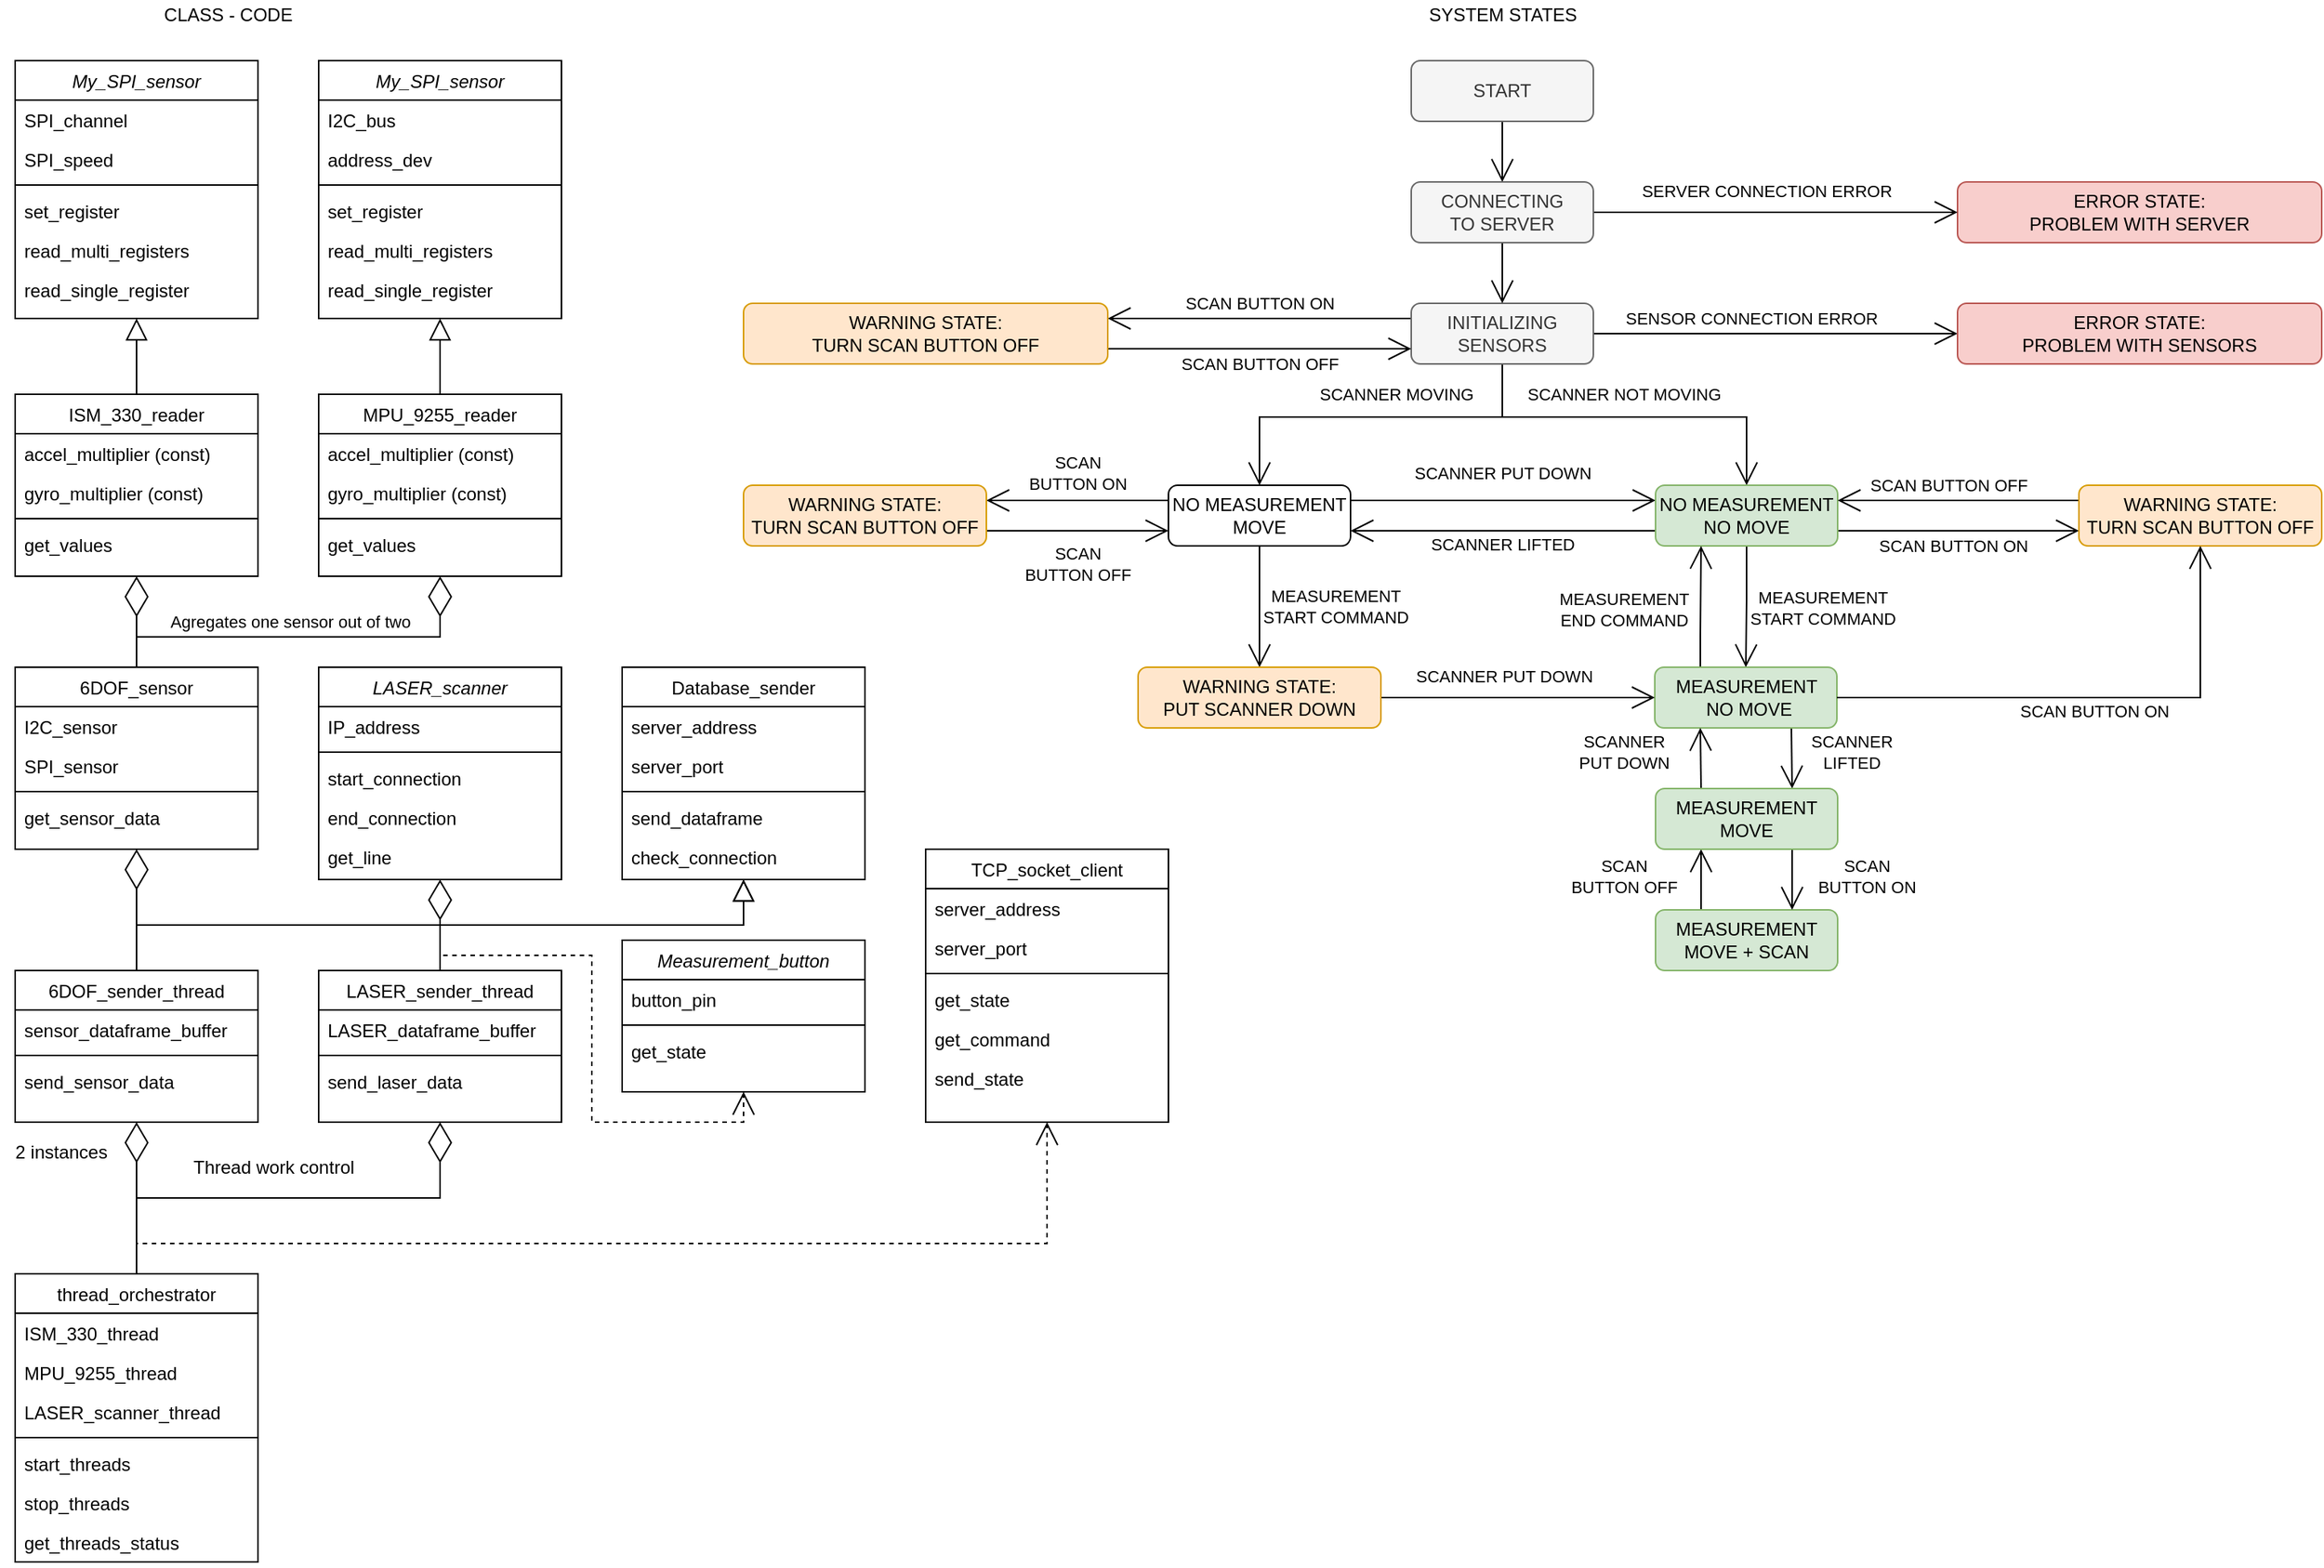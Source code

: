 <mxfile version="15.4.0" type="device"><diagram id="C5RBs43oDa-KdzZeNtuy" name="Page-1"><mxGraphModel dx="1038" dy="607" grid="1" gridSize="10" guides="1" tooltips="1" connect="1" arrows="1" fold="1" page="1" pageScale="1" pageWidth="827" pageHeight="1169" math="0" shadow="0"><root><mxCell id="WIyWlLk6GJQsqaUBKTNV-0"/><mxCell id="WIyWlLk6GJQsqaUBKTNV-1" parent="WIyWlLk6GJQsqaUBKTNV-0"/><mxCell id="zkfFHV4jXpPFQw0GAbJ--0" value="My_SPI_sensor" style="swimlane;fontStyle=2;align=center;verticalAlign=top;childLayout=stackLayout;horizontal=1;startSize=26;horizontalStack=0;resizeParent=1;resizeLast=0;collapsible=1;marginBottom=0;rounded=0;shadow=0;strokeWidth=1;" parent="WIyWlLk6GJQsqaUBKTNV-1" vertex="1"><mxGeometry x="40" y="40" width="160" height="170" as="geometry"><mxRectangle x="230" y="140" width="160" height="26" as="alternateBounds"/></mxGeometry></mxCell><mxCell id="zkfFHV4jXpPFQw0GAbJ--1" value="SPI_channel" style="text;align=left;verticalAlign=top;spacingLeft=4;spacingRight=4;overflow=hidden;rotatable=0;points=[[0,0.5],[1,0.5]];portConstraint=eastwest;" parent="zkfFHV4jXpPFQw0GAbJ--0" vertex="1"><mxGeometry y="26" width="160" height="26" as="geometry"/></mxCell><mxCell id="zkfFHV4jXpPFQw0GAbJ--2" value="SPI_speed" style="text;align=left;verticalAlign=top;spacingLeft=4;spacingRight=4;overflow=hidden;rotatable=0;points=[[0,0.5],[1,0.5]];portConstraint=eastwest;rounded=0;shadow=0;html=0;" parent="zkfFHV4jXpPFQw0GAbJ--0" vertex="1"><mxGeometry y="52" width="160" height="26" as="geometry"/></mxCell><mxCell id="zkfFHV4jXpPFQw0GAbJ--4" value="" style="line;html=1;strokeWidth=1;align=left;verticalAlign=middle;spacingTop=-1;spacingLeft=3;spacingRight=3;rotatable=0;labelPosition=right;points=[];portConstraint=eastwest;" parent="zkfFHV4jXpPFQw0GAbJ--0" vertex="1"><mxGeometry y="78" width="160" height="8" as="geometry"/></mxCell><mxCell id="zkfFHV4jXpPFQw0GAbJ--5" value="set_register" style="text;align=left;verticalAlign=top;spacingLeft=4;spacingRight=4;overflow=hidden;rotatable=0;points=[[0,0.5],[1,0.5]];portConstraint=eastwest;" parent="zkfFHV4jXpPFQw0GAbJ--0" vertex="1"><mxGeometry y="86" width="160" height="26" as="geometry"/></mxCell><mxCell id="yjawGNa_TOQ5xRdBUnlI-2" value="read_multi_registers" style="text;align=left;verticalAlign=top;spacingLeft=4;spacingRight=4;overflow=hidden;rotatable=0;points=[[0,0.5],[1,0.5]];portConstraint=eastwest;" parent="zkfFHV4jXpPFQw0GAbJ--0" vertex="1"><mxGeometry y="112" width="160" height="26" as="geometry"/></mxCell><mxCell id="yjawGNa_TOQ5xRdBUnlI-3" value="read_single_register" style="text;align=left;verticalAlign=top;spacingLeft=4;spacingRight=4;overflow=hidden;rotatable=0;points=[[0,0.5],[1,0.5]];portConstraint=eastwest;" parent="zkfFHV4jXpPFQw0GAbJ--0" vertex="1"><mxGeometry y="138" width="160" height="26" as="geometry"/></mxCell><mxCell id="zkfFHV4jXpPFQw0GAbJ--6" value="ISM_330_reader" style="swimlane;fontStyle=0;align=center;verticalAlign=top;childLayout=stackLayout;horizontal=1;startSize=26;horizontalStack=0;resizeParent=1;resizeLast=0;collapsible=1;marginBottom=0;rounded=0;shadow=0;strokeWidth=1;" parent="WIyWlLk6GJQsqaUBKTNV-1" vertex="1"><mxGeometry x="40" y="260" width="160" height="120" as="geometry"><mxRectangle x="130" y="380" width="160" height="26" as="alternateBounds"/></mxGeometry></mxCell><mxCell id="zkfFHV4jXpPFQw0GAbJ--7" value="accel_multiplier (const)" style="text;align=left;verticalAlign=top;spacingLeft=4;spacingRight=4;overflow=hidden;rotatable=0;points=[[0,0.5],[1,0.5]];portConstraint=eastwest;" parent="zkfFHV4jXpPFQw0GAbJ--6" vertex="1"><mxGeometry y="26" width="160" height="26" as="geometry"/></mxCell><mxCell id="yjawGNa_TOQ5xRdBUnlI-6" value="gyro_multiplier (const)" style="text;align=left;verticalAlign=top;spacingLeft=4;spacingRight=4;overflow=hidden;rotatable=0;points=[[0,0.5],[1,0.5]];portConstraint=eastwest;rounded=0;shadow=0;html=0;" parent="zkfFHV4jXpPFQw0GAbJ--6" vertex="1"><mxGeometry y="52" width="160" height="26" as="geometry"/></mxCell><mxCell id="zkfFHV4jXpPFQw0GAbJ--9" value="" style="line;html=1;strokeWidth=1;align=left;verticalAlign=middle;spacingTop=-1;spacingLeft=3;spacingRight=3;rotatable=0;labelPosition=right;points=[];portConstraint=eastwest;" parent="zkfFHV4jXpPFQw0GAbJ--6" vertex="1"><mxGeometry y="78" width="160" height="8" as="geometry"/></mxCell><mxCell id="zkfFHV4jXpPFQw0GAbJ--10" value="get_values" style="text;align=left;verticalAlign=top;spacingLeft=4;spacingRight=4;overflow=hidden;rotatable=0;points=[[0,0.5],[1,0.5]];portConstraint=eastwest;fontStyle=0" parent="zkfFHV4jXpPFQw0GAbJ--6" vertex="1"><mxGeometry y="86" width="160" height="26" as="geometry"/></mxCell><mxCell id="yjawGNa_TOQ5xRdBUnlI-8" value="" style="endArrow=block;endFill=0;endSize=12;html=1;rounded=0;edgeStyle=orthogonalEdgeStyle;exitX=0.5;exitY=0;exitDx=0;exitDy=0;entryX=0.5;entryY=1;entryDx=0;entryDy=0;" parent="WIyWlLk6GJQsqaUBKTNV-1" source="zkfFHV4jXpPFQw0GAbJ--6" target="zkfFHV4jXpPFQw0GAbJ--0" edge="1"><mxGeometry width="160" relative="1" as="geometry"><mxPoint x="240" y="270" as="sourcePoint"/><mxPoint x="400" y="270" as="targetPoint"/></mxGeometry></mxCell><mxCell id="yjawGNa_TOQ5xRdBUnlI-9" value="My_SPI_sensor" style="swimlane;fontStyle=2;align=center;verticalAlign=top;childLayout=stackLayout;horizontal=1;startSize=26;horizontalStack=0;resizeParent=1;resizeLast=0;collapsible=1;marginBottom=0;rounded=0;shadow=0;strokeWidth=1;" parent="WIyWlLk6GJQsqaUBKTNV-1" vertex="1"><mxGeometry x="240" y="40" width="160" height="170" as="geometry"><mxRectangle x="230" y="140" width="160" height="26" as="alternateBounds"/></mxGeometry></mxCell><mxCell id="yjawGNa_TOQ5xRdBUnlI-10" value="I2C_bus" style="text;align=left;verticalAlign=top;spacingLeft=4;spacingRight=4;overflow=hidden;rotatable=0;points=[[0,0.5],[1,0.5]];portConstraint=eastwest;" parent="yjawGNa_TOQ5xRdBUnlI-9" vertex="1"><mxGeometry y="26" width="160" height="26" as="geometry"/></mxCell><mxCell id="yjawGNa_TOQ5xRdBUnlI-11" value="address_dev" style="text;align=left;verticalAlign=top;spacingLeft=4;spacingRight=4;overflow=hidden;rotatable=0;points=[[0,0.5],[1,0.5]];portConstraint=eastwest;rounded=0;shadow=0;html=0;" parent="yjawGNa_TOQ5xRdBUnlI-9" vertex="1"><mxGeometry y="52" width="160" height="26" as="geometry"/></mxCell><mxCell id="yjawGNa_TOQ5xRdBUnlI-12" value="" style="line;html=1;strokeWidth=1;align=left;verticalAlign=middle;spacingTop=-1;spacingLeft=3;spacingRight=3;rotatable=0;labelPosition=right;points=[];portConstraint=eastwest;" parent="yjawGNa_TOQ5xRdBUnlI-9" vertex="1"><mxGeometry y="78" width="160" height="8" as="geometry"/></mxCell><mxCell id="yjawGNa_TOQ5xRdBUnlI-13" value="set_register" style="text;align=left;verticalAlign=top;spacingLeft=4;spacingRight=4;overflow=hidden;rotatable=0;points=[[0,0.5],[1,0.5]];portConstraint=eastwest;" parent="yjawGNa_TOQ5xRdBUnlI-9" vertex="1"><mxGeometry y="86" width="160" height="26" as="geometry"/></mxCell><mxCell id="yjawGNa_TOQ5xRdBUnlI-14" value="read_multi_registers" style="text;align=left;verticalAlign=top;spacingLeft=4;spacingRight=4;overflow=hidden;rotatable=0;points=[[0,0.5],[1,0.5]];portConstraint=eastwest;" parent="yjawGNa_TOQ5xRdBUnlI-9" vertex="1"><mxGeometry y="112" width="160" height="26" as="geometry"/></mxCell><mxCell id="yjawGNa_TOQ5xRdBUnlI-15" value="read_single_register" style="text;align=left;verticalAlign=top;spacingLeft=4;spacingRight=4;overflow=hidden;rotatable=0;points=[[0,0.5],[1,0.5]];portConstraint=eastwest;" parent="yjawGNa_TOQ5xRdBUnlI-9" vertex="1"><mxGeometry y="138" width="160" height="26" as="geometry"/></mxCell><mxCell id="yjawGNa_TOQ5xRdBUnlI-16" value="MPU_9255_reader" style="swimlane;fontStyle=0;align=center;verticalAlign=top;childLayout=stackLayout;horizontal=1;startSize=26;horizontalStack=0;resizeParent=1;resizeLast=0;collapsible=1;marginBottom=0;rounded=0;shadow=0;strokeWidth=1;" parent="WIyWlLk6GJQsqaUBKTNV-1" vertex="1"><mxGeometry x="240" y="260" width="160" height="120" as="geometry"><mxRectangle x="130" y="380" width="160" height="26" as="alternateBounds"/></mxGeometry></mxCell><mxCell id="yjawGNa_TOQ5xRdBUnlI-17" value="accel_multiplier (const)" style="text;align=left;verticalAlign=top;spacingLeft=4;spacingRight=4;overflow=hidden;rotatable=0;points=[[0,0.5],[1,0.5]];portConstraint=eastwest;" parent="yjawGNa_TOQ5xRdBUnlI-16" vertex="1"><mxGeometry y="26" width="160" height="26" as="geometry"/></mxCell><mxCell id="yjawGNa_TOQ5xRdBUnlI-18" value="gyro_multiplier (const)" style="text;align=left;verticalAlign=top;spacingLeft=4;spacingRight=4;overflow=hidden;rotatable=0;points=[[0,0.5],[1,0.5]];portConstraint=eastwest;rounded=0;shadow=0;html=0;" parent="yjawGNa_TOQ5xRdBUnlI-16" vertex="1"><mxGeometry y="52" width="160" height="26" as="geometry"/></mxCell><mxCell id="yjawGNa_TOQ5xRdBUnlI-19" value="" style="line;html=1;strokeWidth=1;align=left;verticalAlign=middle;spacingTop=-1;spacingLeft=3;spacingRight=3;rotatable=0;labelPosition=right;points=[];portConstraint=eastwest;" parent="yjawGNa_TOQ5xRdBUnlI-16" vertex="1"><mxGeometry y="78" width="160" height="8" as="geometry"/></mxCell><mxCell id="yjawGNa_TOQ5xRdBUnlI-20" value="get_values" style="text;align=left;verticalAlign=top;spacingLeft=4;spacingRight=4;overflow=hidden;rotatable=0;points=[[0,0.5],[1,0.5]];portConstraint=eastwest;fontStyle=0" parent="yjawGNa_TOQ5xRdBUnlI-16" vertex="1"><mxGeometry y="86" width="160" height="26" as="geometry"/></mxCell><mxCell id="yjawGNa_TOQ5xRdBUnlI-21" value="" style="endArrow=block;endFill=0;endSize=12;html=1;rounded=0;edgeStyle=orthogonalEdgeStyle;exitX=0.5;exitY=0;exitDx=0;exitDy=0;entryX=0.5;entryY=1;entryDx=0;entryDy=0;" parent="WIyWlLk6GJQsqaUBKTNV-1" source="yjawGNa_TOQ5xRdBUnlI-16" target="yjawGNa_TOQ5xRdBUnlI-9" edge="1"><mxGeometry width="160" relative="1" as="geometry"><mxPoint x="130" y="330" as="sourcePoint"/><mxPoint x="130" y="238" as="targetPoint"/></mxGeometry></mxCell><mxCell id="yjawGNa_TOQ5xRdBUnlI-22" value="6DOF_sensor" style="swimlane;fontStyle=0;align=center;verticalAlign=top;childLayout=stackLayout;horizontal=1;startSize=26;horizontalStack=0;resizeParent=1;resizeLast=0;collapsible=1;marginBottom=0;rounded=0;shadow=0;strokeWidth=1;" parent="WIyWlLk6GJQsqaUBKTNV-1" vertex="1"><mxGeometry x="40" y="440" width="160" height="120" as="geometry"><mxRectangle x="130" y="380" width="160" height="26" as="alternateBounds"/></mxGeometry></mxCell><mxCell id="yjawGNa_TOQ5xRdBUnlI-23" value="I2C_sensor" style="text;align=left;verticalAlign=top;spacingLeft=4;spacingRight=4;overflow=hidden;rotatable=0;points=[[0,0.5],[1,0.5]];portConstraint=eastwest;" parent="yjawGNa_TOQ5xRdBUnlI-22" vertex="1"><mxGeometry y="26" width="160" height="26" as="geometry"/></mxCell><mxCell id="yjawGNa_TOQ5xRdBUnlI-24" value="SPI_sensor" style="text;align=left;verticalAlign=top;spacingLeft=4;spacingRight=4;overflow=hidden;rotatable=0;points=[[0,0.5],[1,0.5]];portConstraint=eastwest;rounded=0;shadow=0;html=0;" parent="yjawGNa_TOQ5xRdBUnlI-22" vertex="1"><mxGeometry y="52" width="160" height="26" as="geometry"/></mxCell><mxCell id="yjawGNa_TOQ5xRdBUnlI-25" value="" style="line;html=1;strokeWidth=1;align=left;verticalAlign=middle;spacingTop=-1;spacingLeft=3;spacingRight=3;rotatable=0;labelPosition=right;points=[];portConstraint=eastwest;" parent="yjawGNa_TOQ5xRdBUnlI-22" vertex="1"><mxGeometry y="78" width="160" height="8" as="geometry"/></mxCell><mxCell id="yjawGNa_TOQ5xRdBUnlI-26" value="get_sensor_data" style="text;align=left;verticalAlign=top;spacingLeft=4;spacingRight=4;overflow=hidden;rotatable=0;points=[[0,0.5],[1,0.5]];portConstraint=eastwest;fontStyle=0" parent="yjawGNa_TOQ5xRdBUnlI-22" vertex="1"><mxGeometry y="86" width="160" height="26" as="geometry"/></mxCell><mxCell id="yjawGNa_TOQ5xRdBUnlI-32" value="" style="endArrow=diamondThin;endFill=0;endSize=24;html=1;rounded=0;edgeStyle=orthogonalEdgeStyle;exitX=0.5;exitY=0;exitDx=0;exitDy=0;entryX=0.5;entryY=1;entryDx=0;entryDy=0;" parent="WIyWlLk6GJQsqaUBKTNV-1" source="yjawGNa_TOQ5xRdBUnlI-22" target="zkfFHV4jXpPFQw0GAbJ--6" edge="1"><mxGeometry width="160" relative="1" as="geometry"><mxPoint x="350" y="340" as="sourcePoint"/><mxPoint x="160" y="370" as="targetPoint"/><Array as="points"/></mxGeometry></mxCell><mxCell id="yjawGNa_TOQ5xRdBUnlI-33" value="" style="endArrow=diamondThin;endFill=0;endSize=24;html=1;rounded=0;edgeStyle=orthogonalEdgeStyle;exitX=0.5;exitY=0;exitDx=0;exitDy=0;entryX=0.5;entryY=1;entryDx=0;entryDy=0;" parent="WIyWlLk6GJQsqaUBKTNV-1" source="yjawGNa_TOQ5xRdBUnlI-22" target="yjawGNa_TOQ5xRdBUnlI-16" edge="1"><mxGeometry width="160" relative="1" as="geometry"><mxPoint x="250" y="430" as="sourcePoint"/><mxPoint x="250" y="390" as="targetPoint"/><Array as="points"><mxPoint x="120" y="420"/><mxPoint x="320" y="420"/></Array></mxGeometry></mxCell><mxCell id="yjawGNa_TOQ5xRdBUnlI-35" value="Agregates one sensor out of two" style="edgeLabel;html=1;align=center;verticalAlign=middle;resizable=0;points=[];" parent="yjawGNa_TOQ5xRdBUnlI-33" vertex="1" connectable="0"><mxGeometry x="0.079" y="3" relative="1" as="geometry"><mxPoint x="-20" y="-7" as="offset"/></mxGeometry></mxCell><mxCell id="yjawGNa_TOQ5xRdBUnlI-36" value="LASER_scanner" style="swimlane;fontStyle=2;align=center;verticalAlign=top;childLayout=stackLayout;horizontal=1;startSize=26;horizontalStack=0;resizeParent=1;resizeLast=0;collapsible=1;marginBottom=0;rounded=0;shadow=0;strokeWidth=1;" parent="WIyWlLk6GJQsqaUBKTNV-1" vertex="1"><mxGeometry x="240" y="440" width="160" height="140" as="geometry"><mxRectangle x="230" y="140" width="160" height="26" as="alternateBounds"/></mxGeometry></mxCell><mxCell id="yjawGNa_TOQ5xRdBUnlI-37" value="IP_address" style="text;align=left;verticalAlign=top;spacingLeft=4;spacingRight=4;overflow=hidden;rotatable=0;points=[[0,0.5],[1,0.5]];portConstraint=eastwest;" parent="yjawGNa_TOQ5xRdBUnlI-36" vertex="1"><mxGeometry y="26" width="160" height="26" as="geometry"/></mxCell><mxCell id="yjawGNa_TOQ5xRdBUnlI-39" value="" style="line;html=1;strokeWidth=1;align=left;verticalAlign=middle;spacingTop=-1;spacingLeft=3;spacingRight=3;rotatable=0;labelPosition=right;points=[];portConstraint=eastwest;" parent="yjawGNa_TOQ5xRdBUnlI-36" vertex="1"><mxGeometry y="52" width="160" height="8" as="geometry"/></mxCell><mxCell id="yjawGNa_TOQ5xRdBUnlI-40" value="start_connection" style="text;align=left;verticalAlign=top;spacingLeft=4;spacingRight=4;overflow=hidden;rotatable=0;points=[[0,0.5],[1,0.5]];portConstraint=eastwest;" parent="yjawGNa_TOQ5xRdBUnlI-36" vertex="1"><mxGeometry y="60" width="160" height="26" as="geometry"/></mxCell><mxCell id="yjawGNa_TOQ5xRdBUnlI-41" value="end_connection" style="text;align=left;verticalAlign=top;spacingLeft=4;spacingRight=4;overflow=hidden;rotatable=0;points=[[0,0.5],[1,0.5]];portConstraint=eastwest;" parent="yjawGNa_TOQ5xRdBUnlI-36" vertex="1"><mxGeometry y="86" width="160" height="26" as="geometry"/></mxCell><mxCell id="yjawGNa_TOQ5xRdBUnlI-42" value="get_line" style="text;align=left;verticalAlign=top;spacingLeft=4;spacingRight=4;overflow=hidden;rotatable=0;points=[[0,0.5],[1,0.5]];portConstraint=eastwest;" parent="yjawGNa_TOQ5xRdBUnlI-36" vertex="1"><mxGeometry y="112" width="160" height="26" as="geometry"/></mxCell><mxCell id="yjawGNa_TOQ5xRdBUnlI-44" value="6DOF_sender_thread" style="swimlane;fontStyle=0;align=center;verticalAlign=top;childLayout=stackLayout;horizontal=1;startSize=26;horizontalStack=0;resizeParent=1;resizeLast=0;collapsible=1;marginBottom=0;rounded=0;shadow=0;strokeWidth=1;" parent="WIyWlLk6GJQsqaUBKTNV-1" vertex="1"><mxGeometry x="40" y="640" width="160" height="100" as="geometry"><mxRectangle x="130" y="380" width="160" height="26" as="alternateBounds"/></mxGeometry></mxCell><mxCell id="yjawGNa_TOQ5xRdBUnlI-46" value="sensor_dataframe_buffer" style="text;align=left;verticalAlign=top;spacingLeft=4;spacingRight=4;overflow=hidden;rotatable=0;points=[[0,0.5],[1,0.5]];portConstraint=eastwest;rounded=0;shadow=0;html=0;" parent="yjawGNa_TOQ5xRdBUnlI-44" vertex="1"><mxGeometry y="26" width="160" height="26" as="geometry"/></mxCell><mxCell id="yjawGNa_TOQ5xRdBUnlI-47" value="" style="line;html=1;strokeWidth=1;align=left;verticalAlign=middle;spacingTop=-1;spacingLeft=3;spacingRight=3;rotatable=0;labelPosition=right;points=[];portConstraint=eastwest;" parent="yjawGNa_TOQ5xRdBUnlI-44" vertex="1"><mxGeometry y="52" width="160" height="8" as="geometry"/></mxCell><mxCell id="yjawGNa_TOQ5xRdBUnlI-48" value="send_sensor_data" style="text;align=left;verticalAlign=top;spacingLeft=4;spacingRight=4;overflow=hidden;rotatable=0;points=[[0,0.5],[1,0.5]];portConstraint=eastwest;fontStyle=0" parent="yjawGNa_TOQ5xRdBUnlI-44" vertex="1"><mxGeometry y="60" width="160" height="26" as="geometry"/></mxCell><mxCell id="yjawGNa_TOQ5xRdBUnlI-49" value="LASER_sender_thread" style="swimlane;fontStyle=0;align=center;verticalAlign=top;childLayout=stackLayout;horizontal=1;startSize=26;horizontalStack=0;resizeParent=1;resizeLast=0;collapsible=1;marginBottom=0;rounded=0;shadow=0;strokeWidth=1;" parent="WIyWlLk6GJQsqaUBKTNV-1" vertex="1"><mxGeometry x="240" y="640" width="160" height="100" as="geometry"><mxRectangle x="130" y="380" width="160" height="26" as="alternateBounds"/></mxGeometry></mxCell><mxCell id="yjawGNa_TOQ5xRdBUnlI-51" value="LASER_dataframe_buffer" style="text;align=left;verticalAlign=top;spacingLeft=4;spacingRight=4;overflow=hidden;rotatable=0;points=[[0,0.5],[1,0.5]];portConstraint=eastwest;rounded=0;shadow=0;html=0;" parent="yjawGNa_TOQ5xRdBUnlI-49" vertex="1"><mxGeometry y="26" width="160" height="26" as="geometry"/></mxCell><mxCell id="yjawGNa_TOQ5xRdBUnlI-52" value="" style="line;html=1;strokeWidth=1;align=left;verticalAlign=middle;spacingTop=-1;spacingLeft=3;spacingRight=3;rotatable=0;labelPosition=right;points=[];portConstraint=eastwest;" parent="yjawGNa_TOQ5xRdBUnlI-49" vertex="1"><mxGeometry y="52" width="160" height="8" as="geometry"/></mxCell><mxCell id="yjawGNa_TOQ5xRdBUnlI-53" value="send_laser_data" style="text;align=left;verticalAlign=top;spacingLeft=4;spacingRight=4;overflow=hidden;rotatable=0;points=[[0,0.5],[1,0.5]];portConstraint=eastwest;fontStyle=0" parent="yjawGNa_TOQ5xRdBUnlI-49" vertex="1"><mxGeometry y="60" width="160" height="26" as="geometry"/></mxCell><mxCell id="yjawGNa_TOQ5xRdBUnlI-56" value="" style="endArrow=diamondThin;endFill=0;endSize=24;html=1;rounded=0;edgeStyle=orthogonalEdgeStyle;exitX=0.5;exitY=0;exitDx=0;exitDy=0;entryX=0.5;entryY=1;entryDx=0;entryDy=0;" parent="WIyWlLk6GJQsqaUBKTNV-1" source="yjawGNa_TOQ5xRdBUnlI-44" target="yjawGNa_TOQ5xRdBUnlI-22" edge="1"><mxGeometry width="160" relative="1" as="geometry"><mxPoint x="130" y="450" as="sourcePoint"/><mxPoint x="140" y="580" as="targetPoint"/><Array as="points"/></mxGeometry></mxCell><mxCell id="yjawGNa_TOQ5xRdBUnlI-57" value="" style="endArrow=diamondThin;endFill=0;endSize=24;html=1;rounded=0;edgeStyle=orthogonalEdgeStyle;exitX=0.5;exitY=0;exitDx=0;exitDy=0;entryX=0.5;entryY=1;entryDx=0;entryDy=0;" parent="WIyWlLk6GJQsqaUBKTNV-1" source="yjawGNa_TOQ5xRdBUnlI-49" target="yjawGNa_TOQ5xRdBUnlI-36" edge="1"><mxGeometry width="160" relative="1" as="geometry"><mxPoint x="130" y="650" as="sourcePoint"/><mxPoint x="130" y="570" as="targetPoint"/><Array as="points"/></mxGeometry></mxCell><mxCell id="yjawGNa_TOQ5xRdBUnlI-58" value="thread_orchestrator" style="swimlane;fontStyle=0;align=center;verticalAlign=top;childLayout=stackLayout;horizontal=1;startSize=26;horizontalStack=0;resizeParent=1;resizeLast=0;collapsible=1;marginBottom=0;rounded=0;shadow=0;strokeWidth=1;" parent="WIyWlLk6GJQsqaUBKTNV-1" vertex="1"><mxGeometry x="40" y="840" width="160" height="190" as="geometry"><mxRectangle x="130" y="380" width="160" height="26" as="alternateBounds"/></mxGeometry></mxCell><mxCell id="yjawGNa_TOQ5xRdBUnlI-59" value="ISM_330_thread" style="text;align=left;verticalAlign=top;spacingLeft=4;spacingRight=4;overflow=hidden;rotatable=0;points=[[0,0.5],[1,0.5]];portConstraint=eastwest;rounded=0;shadow=0;html=0;" parent="yjawGNa_TOQ5xRdBUnlI-58" vertex="1"><mxGeometry y="26" width="160" height="26" as="geometry"/></mxCell><mxCell id="yjawGNa_TOQ5xRdBUnlI-66" value="MPU_9255_thread" style="text;align=left;verticalAlign=top;spacingLeft=4;spacingRight=4;overflow=hidden;rotatable=0;points=[[0,0.5],[1,0.5]];portConstraint=eastwest;rounded=0;shadow=0;html=0;" parent="yjawGNa_TOQ5xRdBUnlI-58" vertex="1"><mxGeometry y="52" width="160" height="26" as="geometry"/></mxCell><mxCell id="yjawGNa_TOQ5xRdBUnlI-67" value="LASER_scanner_thread" style="text;align=left;verticalAlign=top;spacingLeft=4;spacingRight=4;overflow=hidden;rotatable=0;points=[[0,0.5],[1,0.5]];portConstraint=eastwest;rounded=0;shadow=0;html=0;" parent="yjawGNa_TOQ5xRdBUnlI-58" vertex="1"><mxGeometry y="78" width="160" height="26" as="geometry"/></mxCell><mxCell id="yjawGNa_TOQ5xRdBUnlI-60" value="" style="line;html=1;strokeWidth=1;align=left;verticalAlign=middle;spacingTop=-1;spacingLeft=3;spacingRight=3;rotatable=0;labelPosition=right;points=[];portConstraint=eastwest;" parent="yjawGNa_TOQ5xRdBUnlI-58" vertex="1"><mxGeometry y="104" width="160" height="8" as="geometry"/></mxCell><mxCell id="yjawGNa_TOQ5xRdBUnlI-61" value="start_threads" style="text;align=left;verticalAlign=top;spacingLeft=4;spacingRight=4;overflow=hidden;rotatable=0;points=[[0,0.5],[1,0.5]];portConstraint=eastwest;fontStyle=0" parent="yjawGNa_TOQ5xRdBUnlI-58" vertex="1"><mxGeometry y="112" width="160" height="26" as="geometry"/></mxCell><mxCell id="yjawGNa_TOQ5xRdBUnlI-68" value="stop_threads" style="text;align=left;verticalAlign=top;spacingLeft=4;spacingRight=4;overflow=hidden;rotatable=0;points=[[0,0.5],[1,0.5]];portConstraint=eastwest;fontStyle=0" parent="yjawGNa_TOQ5xRdBUnlI-58" vertex="1"><mxGeometry y="138" width="160" height="26" as="geometry"/></mxCell><mxCell id="yjawGNa_TOQ5xRdBUnlI-69" value="get_threads_status" style="text;align=left;verticalAlign=top;spacingLeft=4;spacingRight=4;overflow=hidden;rotatable=0;points=[[0,0.5],[1,0.5]];portConstraint=eastwest;fontStyle=0" parent="yjawGNa_TOQ5xRdBUnlI-58" vertex="1"><mxGeometry y="164" width="160" height="26" as="geometry"/></mxCell><mxCell id="yjawGNa_TOQ5xRdBUnlI-62" value="" style="endArrow=diamondThin;endFill=0;endSize=24;html=1;rounded=0;edgeStyle=orthogonalEdgeStyle;exitX=0.5;exitY=0;exitDx=0;exitDy=0;entryX=0.5;entryY=1;entryDx=0;entryDy=0;" parent="WIyWlLk6GJQsqaUBKTNV-1" source="yjawGNa_TOQ5xRdBUnlI-58" target="yjawGNa_TOQ5xRdBUnlI-44" edge="1"><mxGeometry width="160" relative="1" as="geometry"><mxPoint x="130" y="650" as="sourcePoint"/><mxPoint x="150" y="760" as="targetPoint"/><Array as="points"/></mxGeometry></mxCell><mxCell id="yjawGNa_TOQ5xRdBUnlI-63" value="" style="endArrow=diamondThin;endFill=0;endSize=24;html=1;rounded=0;edgeStyle=orthogonalEdgeStyle;exitX=0.5;exitY=0;exitDx=0;exitDy=0;entryX=0.5;entryY=1;entryDx=0;entryDy=0;" parent="WIyWlLk6GJQsqaUBKTNV-1" source="yjawGNa_TOQ5xRdBUnlI-58" target="yjawGNa_TOQ5xRdBUnlI-49" edge="1"><mxGeometry width="160" relative="1" as="geometry"><mxPoint x="130" y="810" as="sourcePoint"/><mxPoint x="130" y="750" as="targetPoint"/><Array as="points"><mxPoint x="120" y="790"/><mxPoint x="320" y="790"/></Array></mxGeometry></mxCell><mxCell id="yjawGNa_TOQ5xRdBUnlI-64" value="Thread work control" style="text;html=1;align=center;verticalAlign=middle;resizable=0;points=[];autosize=1;strokeColor=none;fillColor=none;" parent="WIyWlLk6GJQsqaUBKTNV-1" vertex="1"><mxGeometry x="150" y="760" width="120" height="20" as="geometry"/></mxCell><mxCell id="yjawGNa_TOQ5xRdBUnlI-65" value="2 instances" style="text;html=1;align=center;verticalAlign=middle;resizable=0;points=[];autosize=1;strokeColor=none;fillColor=none;" parent="WIyWlLk6GJQsqaUBKTNV-1" vertex="1"><mxGeometry x="30" y="750" width="80" height="20" as="geometry"/></mxCell><mxCell id="lxDdSphN8pGVFPuW_Lse-0" value="TCP_socket_client" style="swimlane;fontStyle=0;align=center;verticalAlign=top;childLayout=stackLayout;horizontal=1;startSize=26;horizontalStack=0;resizeParent=1;resizeLast=0;collapsible=1;marginBottom=0;rounded=0;shadow=0;strokeWidth=1;" parent="WIyWlLk6GJQsqaUBKTNV-1" vertex="1"><mxGeometry x="640" y="560" width="160" height="180" as="geometry"><mxRectangle x="130" y="380" width="160" height="26" as="alternateBounds"/></mxGeometry></mxCell><mxCell id="lxDdSphN8pGVFPuW_Lse-1" value="server_address" style="text;align=left;verticalAlign=top;spacingLeft=4;spacingRight=4;overflow=hidden;rotatable=0;points=[[0,0.5],[1,0.5]];portConstraint=eastwest;rounded=0;shadow=0;html=0;" parent="lxDdSphN8pGVFPuW_Lse-0" vertex="1"><mxGeometry y="26" width="160" height="26" as="geometry"/></mxCell><mxCell id="lxDdSphN8pGVFPuW_Lse-2" value="server_port" style="text;align=left;verticalAlign=top;spacingLeft=4;spacingRight=4;overflow=hidden;rotatable=0;points=[[0,0.5],[1,0.5]];portConstraint=eastwest;rounded=0;shadow=0;html=0;" parent="lxDdSphN8pGVFPuW_Lse-0" vertex="1"><mxGeometry y="52" width="160" height="26" as="geometry"/></mxCell><mxCell id="lxDdSphN8pGVFPuW_Lse-4" value="" style="line;html=1;strokeWidth=1;align=left;verticalAlign=middle;spacingTop=-1;spacingLeft=3;spacingRight=3;rotatable=0;labelPosition=right;points=[];portConstraint=eastwest;" parent="lxDdSphN8pGVFPuW_Lse-0" vertex="1"><mxGeometry y="78" width="160" height="8" as="geometry"/></mxCell><mxCell id="lxDdSphN8pGVFPuW_Lse-5" value="get_state" style="text;align=left;verticalAlign=top;spacingLeft=4;spacingRight=4;overflow=hidden;rotatable=0;points=[[0,0.5],[1,0.5]];portConstraint=eastwest;fontStyle=0" parent="lxDdSphN8pGVFPuW_Lse-0" vertex="1"><mxGeometry y="86" width="160" height="26" as="geometry"/></mxCell><mxCell id="lxDdSphN8pGVFPuW_Lse-6" value="get_command" style="text;align=left;verticalAlign=top;spacingLeft=4;spacingRight=4;overflow=hidden;rotatable=0;points=[[0,0.5],[1,0.5]];portConstraint=eastwest;fontStyle=0" parent="lxDdSphN8pGVFPuW_Lse-0" vertex="1"><mxGeometry y="112" width="160" height="26" as="geometry"/></mxCell><mxCell id="lxDdSphN8pGVFPuW_Lse-7" value="send_state" style="text;align=left;verticalAlign=top;spacingLeft=4;spacingRight=4;overflow=hidden;rotatable=0;points=[[0,0.5],[1,0.5]];portConstraint=eastwest;fontStyle=0" parent="lxDdSphN8pGVFPuW_Lse-0" vertex="1"><mxGeometry y="138" width="160" height="26" as="geometry"/></mxCell><mxCell id="lxDdSphN8pGVFPuW_Lse-9" value="" style="endArrow=open;endFill=0;endSize=13;html=1;rounded=0;edgeStyle=orthogonalEdgeStyle;exitX=0.5;exitY=0;exitDx=0;exitDy=0;entryX=0.5;entryY=1;entryDx=0;entryDy=0;jumpSize=6;dashed=1;" parent="WIyWlLk6GJQsqaUBKTNV-1" source="yjawGNa_TOQ5xRdBUnlI-58" target="lxDdSphN8pGVFPuW_Lse-0" edge="1"><mxGeometry width="160" relative="1" as="geometry"><mxPoint x="314" y="810" as="sourcePoint"/><mxPoint x="514" y="750" as="targetPoint"/><Array as="points"><mxPoint x="120" y="820"/><mxPoint x="720" y="820"/></Array></mxGeometry></mxCell><mxCell id="lxDdSphN8pGVFPuW_Lse-10" value="CLASS - CODE" style="text;html=1;align=center;verticalAlign=middle;resizable=0;points=[];autosize=1;strokeColor=none;fillColor=none;" parent="WIyWlLk6GJQsqaUBKTNV-1" vertex="1"><mxGeometry x="130" width="100" height="20" as="geometry"/></mxCell><mxCell id="lxDdSphN8pGVFPuW_Lse-11" value="SYSTEM STATES" style="text;html=1;align=center;verticalAlign=middle;resizable=0;points=[];autosize=1;strokeColor=none;fillColor=none;" parent="WIyWlLk6GJQsqaUBKTNV-1" vertex="1"><mxGeometry x="965" width="110" height="20" as="geometry"/></mxCell><mxCell id="lxDdSphN8pGVFPuW_Lse-37" style="edgeStyle=orthogonalEdgeStyle;rounded=0;jumpSize=6;orthogonalLoop=1;jettySize=auto;html=1;exitX=0.5;exitY=1;exitDx=0;exitDy=0;entryX=0.5;entryY=0;entryDx=0;entryDy=0;endArrow=open;endFill=0;endSize=13;strokeColor=#000000;" parent="WIyWlLk6GJQsqaUBKTNV-1" source="lxDdSphN8pGVFPuW_Lse-15" target="lxDdSphN8pGVFPuW_Lse-35" edge="1"><mxGeometry relative="1" as="geometry"/></mxCell><mxCell id="lxDdSphN8pGVFPuW_Lse-15" value="START" style="rounded=1;whiteSpace=wrap;html=1;strokeColor=#666666;fillColor=#f5f5f5;fontColor=#333333;" parent="WIyWlLk6GJQsqaUBKTNV-1" vertex="1"><mxGeometry x="960" y="40" width="120" height="40" as="geometry"/></mxCell><mxCell id="lxDdSphN8pGVFPuW_Lse-30" style="edgeStyle=orthogonalEdgeStyle;rounded=0;jumpSize=6;orthogonalLoop=1;jettySize=auto;html=1;exitX=0.5;exitY=1;exitDx=0;exitDy=0;entryX=0.5;entryY=0;entryDx=0;entryDy=0;endArrow=open;endFill=0;endSize=13;strokeColor=#000000;" parent="WIyWlLk6GJQsqaUBKTNV-1" source="lxDdSphN8pGVFPuW_Lse-16" target="lxDdSphN8pGVFPuW_Lse-19" edge="1"><mxGeometry relative="1" as="geometry"/></mxCell><mxCell id="lxDdSphN8pGVFPuW_Lse-58" value="SCANNER NOT MOVING" style="edgeLabel;html=1;align=center;verticalAlign=middle;resizable=0;points=[];" parent="lxDdSphN8pGVFPuW_Lse-30" vertex="1" connectable="0"><mxGeometry x="0.374" y="2" relative="1" as="geometry"><mxPoint x="-51" y="-13" as="offset"/></mxGeometry></mxCell><mxCell id="lxDdSphN8pGVFPuW_Lse-31" style="edgeStyle=orthogonalEdgeStyle;rounded=0;jumpSize=6;orthogonalLoop=1;jettySize=auto;html=1;exitX=0.5;exitY=1;exitDx=0;exitDy=0;entryX=0.5;entryY=0;entryDx=0;entryDy=0;endArrow=open;endFill=0;endSize=13;strokeColor=#000000;" parent="WIyWlLk6GJQsqaUBKTNV-1" source="lxDdSphN8pGVFPuW_Lse-16" target="lxDdSphN8pGVFPuW_Lse-17" edge="1"><mxGeometry relative="1" as="geometry"/></mxCell><mxCell id="lxDdSphN8pGVFPuW_Lse-59" value="SCANNER MOVING" style="edgeLabel;html=1;align=center;verticalAlign=middle;resizable=0;points=[];" parent="lxDdSphN8pGVFPuW_Lse-31" vertex="1" connectable="0"><mxGeometry x="-0.155" y="-2" relative="1" as="geometry"><mxPoint x="-4" y="-13" as="offset"/></mxGeometry></mxCell><mxCell id="lxDdSphN8pGVFPuW_Lse-39" style="edgeStyle=orthogonalEdgeStyle;rounded=0;jumpSize=6;orthogonalLoop=1;jettySize=auto;html=1;exitX=1;exitY=0.5;exitDx=0;exitDy=0;entryX=0;entryY=0.5;entryDx=0;entryDy=0;endArrow=open;endFill=0;endSize=13;strokeColor=#000000;" parent="WIyWlLk6GJQsqaUBKTNV-1" source="lxDdSphN8pGVFPuW_Lse-16" target="lxDdSphN8pGVFPuW_Lse-33" edge="1"><mxGeometry relative="1" as="geometry"/></mxCell><mxCell id="lxDdSphN8pGVFPuW_Lse-45" value="SENSOR CONNECTION ERROR" style="edgeLabel;html=1;align=center;verticalAlign=middle;resizable=0;points=[];" parent="lxDdSphN8pGVFPuW_Lse-39" vertex="1" connectable="0"><mxGeometry x="-0.312" relative="1" as="geometry"><mxPoint x="21" y="-10" as="offset"/></mxGeometry></mxCell><mxCell id="lxDdSphN8pGVFPuW_Lse-40" style="edgeStyle=orthogonalEdgeStyle;rounded=0;jumpSize=6;orthogonalLoop=1;jettySize=auto;html=1;exitX=0;exitY=0.25;exitDx=0;exitDy=0;entryX=1;entryY=0.25;entryDx=0;entryDy=0;endArrow=open;endFill=0;endSize=13;strokeColor=#000000;" parent="WIyWlLk6GJQsqaUBKTNV-1" source="lxDdSphN8pGVFPuW_Lse-16" target="lxDdSphN8pGVFPuW_Lse-32" edge="1"><mxGeometry relative="1" as="geometry"/></mxCell><mxCell id="lxDdSphN8pGVFPuW_Lse-42" value="SCAN BUTTON ON" style="edgeLabel;html=1;align=center;verticalAlign=middle;resizable=0;points=[];" parent="lxDdSphN8pGVFPuW_Lse-40" vertex="1" connectable="0"><mxGeometry x="0.283" y="-4" relative="1" as="geometry"><mxPoint x="28" y="-6" as="offset"/></mxGeometry></mxCell><mxCell id="lxDdSphN8pGVFPuW_Lse-16" value="INITIALIZING SENSORS" style="rounded=1;whiteSpace=wrap;html=1;strokeColor=#666666;fillColor=#f5f5f5;fontColor=#333333;" parent="WIyWlLk6GJQsqaUBKTNV-1" vertex="1"><mxGeometry x="960" y="200" width="120" height="40" as="geometry"/></mxCell><mxCell id="lxDdSphN8pGVFPuW_Lse-47" style="edgeStyle=orthogonalEdgeStyle;rounded=0;jumpSize=6;orthogonalLoop=1;jettySize=auto;html=1;exitX=1;exitY=0.25;exitDx=0;exitDy=0;entryX=0;entryY=0.25;entryDx=0;entryDy=0;endArrow=open;endFill=0;endSize=13;strokeColor=#000000;" parent="WIyWlLk6GJQsqaUBKTNV-1" source="lxDdSphN8pGVFPuW_Lse-17" target="lxDdSphN8pGVFPuW_Lse-19" edge="1"><mxGeometry relative="1" as="geometry"/></mxCell><mxCell id="lxDdSphN8pGVFPuW_Lse-48" value="SCANNER PUT DOWN" style="edgeLabel;html=1;align=center;verticalAlign=middle;resizable=0;points=[];" parent="lxDdSphN8pGVFPuW_Lse-47" vertex="1" connectable="0"><mxGeometry x="0.077" relative="1" as="geometry"><mxPoint x="-8" y="-18" as="offset"/></mxGeometry></mxCell><mxCell id="lxDdSphN8pGVFPuW_Lse-52" value="" style="edgeStyle=orthogonalEdgeStyle;rounded=0;jumpSize=6;orthogonalLoop=1;jettySize=auto;html=1;endArrow=open;endFill=0;endSize=13;strokeColor=#000000;" parent="WIyWlLk6GJQsqaUBKTNV-1" source="lxDdSphN8pGVFPuW_Lse-17" target="lxDdSphN8pGVFPuW_Lse-51" edge="1"><mxGeometry relative="1" as="geometry"/></mxCell><mxCell id="lxDdSphN8pGVFPuW_Lse-53" value="MEASUREMENT &lt;br&gt;START COMMAND" style="edgeLabel;html=1;align=center;verticalAlign=middle;resizable=0;points=[];" parent="lxDdSphN8pGVFPuW_Lse-52" vertex="1" connectable="0"><mxGeometry x="0.245" y="-5" relative="1" as="geometry"><mxPoint x="55" y="-10" as="offset"/></mxGeometry></mxCell><mxCell id="lxDdSphN8pGVFPuW_Lse-74" style="edgeStyle=orthogonalEdgeStyle;rounded=0;jumpSize=6;orthogonalLoop=1;jettySize=auto;html=1;exitX=0;exitY=0.25;exitDx=0;exitDy=0;entryX=1;entryY=0.25;entryDx=0;entryDy=0;endArrow=open;endFill=0;endSize=13;strokeColor=#000000;" parent="WIyWlLk6GJQsqaUBKTNV-1" source="lxDdSphN8pGVFPuW_Lse-17" target="lxDdSphN8pGVFPuW_Lse-73" edge="1"><mxGeometry relative="1" as="geometry"/></mxCell><mxCell id="lxDdSphN8pGVFPuW_Lse-76" value="SCAN&lt;br&gt;BUTTON ON" style="edgeLabel;html=1;align=center;verticalAlign=middle;resizable=0;points=[];" parent="lxDdSphN8pGVFPuW_Lse-74" vertex="1" connectable="0"><mxGeometry x="0.25" y="-3" relative="1" as="geometry"><mxPoint x="15" y="-15" as="offset"/></mxGeometry></mxCell><mxCell id="lxDdSphN8pGVFPuW_Lse-17" value="NO MEASUREMENT MOVE" style="rounded=1;whiteSpace=wrap;html=1;strokeColor=#000000;" parent="WIyWlLk6GJQsqaUBKTNV-1" vertex="1"><mxGeometry x="800" y="320" width="120" height="40" as="geometry"/></mxCell><mxCell id="lxDdSphN8pGVFPuW_Lse-85" style="edgeStyle=orthogonalEdgeStyle;rounded=0;jumpSize=6;orthogonalLoop=1;jettySize=auto;html=1;exitX=0.25;exitY=0;exitDx=0;exitDy=0;entryX=0.25;entryY=1;entryDx=0;entryDy=0;endArrow=open;endFill=0;endSize=13;strokeColor=#000000;" parent="WIyWlLk6GJQsqaUBKTNV-1" source="lxDdSphN8pGVFPuW_Lse-18" target="lxDdSphN8pGVFPuW_Lse-46" edge="1"><mxGeometry relative="1" as="geometry"><Array as="points"><mxPoint x="1151" y="580"/></Array></mxGeometry></mxCell><mxCell id="lxDdSphN8pGVFPuW_Lse-88" value="SCAN&lt;br&gt;BUTTON OFF" style="edgeLabel;html=1;align=center;verticalAlign=middle;resizable=0;points=[];" parent="lxDdSphN8pGVFPuW_Lse-85" vertex="1" connectable="0"><mxGeometry x="0.148" y="2" relative="1" as="geometry"><mxPoint x="-49" y="1" as="offset"/></mxGeometry></mxCell><mxCell id="lxDdSphN8pGVFPuW_Lse-18" value="MEASUREMENT MOVE + SCAN" style="rounded=1;whiteSpace=wrap;html=1;strokeColor=#82b366;fillColor=#d5e8d4;" parent="WIyWlLk6GJQsqaUBKTNV-1" vertex="1"><mxGeometry x="1121" y="600" width="120" height="40" as="geometry"/></mxCell><mxCell id="lxDdSphN8pGVFPuW_Lse-49" style="edgeStyle=orthogonalEdgeStyle;rounded=0;jumpSize=6;orthogonalLoop=1;jettySize=auto;html=1;exitX=0;exitY=0.75;exitDx=0;exitDy=0;entryX=1;entryY=0.75;entryDx=0;entryDy=0;endArrow=open;endFill=0;endSize=13;strokeColor=#000000;" parent="WIyWlLk6GJQsqaUBKTNV-1" source="lxDdSphN8pGVFPuW_Lse-19" target="lxDdSphN8pGVFPuW_Lse-17" edge="1"><mxGeometry relative="1" as="geometry"/></mxCell><mxCell id="lxDdSphN8pGVFPuW_Lse-50" value="SCANNER LIFTED" style="edgeLabel;html=1;align=center;verticalAlign=middle;resizable=0;points=[];" parent="lxDdSphN8pGVFPuW_Lse-49" vertex="1" connectable="0"><mxGeometry x="0.222" y="-2" relative="1" as="geometry"><mxPoint x="22" y="11" as="offset"/></mxGeometry></mxCell><mxCell id="lxDdSphN8pGVFPuW_Lse-56" style="edgeStyle=orthogonalEdgeStyle;rounded=0;jumpSize=6;orthogonalLoop=1;jettySize=auto;html=1;exitX=0.5;exitY=1;exitDx=0;exitDy=0;entryX=0.5;entryY=0;entryDx=0;entryDy=0;endArrow=open;endFill=0;endSize=13;strokeColor=#000000;" parent="WIyWlLk6GJQsqaUBKTNV-1" source="lxDdSphN8pGVFPuW_Lse-19" target="lxDdSphN8pGVFPuW_Lse-27" edge="1"><mxGeometry relative="1" as="geometry"/></mxCell><mxCell id="lxDdSphN8pGVFPuW_Lse-57" value="MEASUREMENT &lt;br&gt;START COMMAND" style="edgeLabel;html=1;align=center;verticalAlign=middle;resizable=0;points=[];" parent="lxDdSphN8pGVFPuW_Lse-56" vertex="1" connectable="0"><mxGeometry x="0.19" y="2" relative="1" as="geometry"><mxPoint x="48" y="-7" as="offset"/></mxGeometry></mxCell><mxCell id="lxDdSphN8pGVFPuW_Lse-62" style="edgeStyle=orthogonalEdgeStyle;rounded=0;jumpSize=6;orthogonalLoop=1;jettySize=auto;html=1;exitX=1;exitY=0.75;exitDx=0;exitDy=0;entryX=0;entryY=0.75;entryDx=0;entryDy=0;endArrow=open;endFill=0;endSize=13;strokeColor=#000000;" parent="WIyWlLk6GJQsqaUBKTNV-1" source="lxDdSphN8pGVFPuW_Lse-19" target="lxDdSphN8pGVFPuW_Lse-61" edge="1"><mxGeometry relative="1" as="geometry"/></mxCell><mxCell id="lxDdSphN8pGVFPuW_Lse-72" value="SCAN BUTTON ON" style="edgeLabel;html=1;align=center;verticalAlign=middle;resizable=0;points=[];" parent="lxDdSphN8pGVFPuW_Lse-62" vertex="1" connectable="0"><mxGeometry x="0.142" y="-2" relative="1" as="geometry"><mxPoint x="-15" y="8" as="offset"/></mxGeometry></mxCell><mxCell id="lxDdSphN8pGVFPuW_Lse-19" value="NO MEASUREMENT NO MOVE" style="rounded=1;whiteSpace=wrap;html=1;strokeColor=#82b366;fillColor=#d5e8d4;" parent="WIyWlLk6GJQsqaUBKTNV-1" vertex="1"><mxGeometry x="1121" y="320" width="120" height="40" as="geometry"/></mxCell><mxCell id="lxDdSphN8pGVFPuW_Lse-20" value="Measurement_button" style="swimlane;fontStyle=2;align=center;verticalAlign=top;childLayout=stackLayout;horizontal=1;startSize=26;horizontalStack=0;resizeParent=1;resizeLast=0;collapsible=1;marginBottom=0;rounded=0;shadow=0;strokeWidth=1;" parent="WIyWlLk6GJQsqaUBKTNV-1" vertex="1"><mxGeometry x="440" y="620" width="160" height="100" as="geometry"><mxRectangle x="230" y="140" width="160" height="26" as="alternateBounds"/></mxGeometry></mxCell><mxCell id="lxDdSphN8pGVFPuW_Lse-21" value="button_pin" style="text;align=left;verticalAlign=top;spacingLeft=4;spacingRight=4;overflow=hidden;rotatable=0;points=[[0,0.5],[1,0.5]];portConstraint=eastwest;" parent="lxDdSphN8pGVFPuW_Lse-20" vertex="1"><mxGeometry y="26" width="160" height="26" as="geometry"/></mxCell><mxCell id="lxDdSphN8pGVFPuW_Lse-22" value="" style="line;html=1;strokeWidth=1;align=left;verticalAlign=middle;spacingTop=-1;spacingLeft=3;spacingRight=3;rotatable=0;labelPosition=right;points=[];portConstraint=eastwest;" parent="lxDdSphN8pGVFPuW_Lse-20" vertex="1"><mxGeometry y="52" width="160" height="8" as="geometry"/></mxCell><mxCell id="lxDdSphN8pGVFPuW_Lse-23" value="get_state" style="text;align=left;verticalAlign=top;spacingLeft=4;spacingRight=4;overflow=hidden;rotatable=0;points=[[0,0.5],[1,0.5]];portConstraint=eastwest;" parent="lxDdSphN8pGVFPuW_Lse-20" vertex="1"><mxGeometry y="60" width="160" height="26" as="geometry"/></mxCell><mxCell id="lxDdSphN8pGVFPuW_Lse-26" value="" style="endArrow=open;endFill=0;endSize=13;html=1;rounded=0;edgeStyle=orthogonalEdgeStyle;exitX=0.5;exitY=0;exitDx=0;exitDy=0;entryX=0.5;entryY=1;entryDx=0;entryDy=0;jumpSize=6;dashed=1;" parent="WIyWlLk6GJQsqaUBKTNV-1" source="yjawGNa_TOQ5xRdBUnlI-49" target="lxDdSphN8pGVFPuW_Lse-20" edge="1"><mxGeometry width="160" relative="1" as="geometry"><mxPoint x="130" y="850" as="sourcePoint"/><mxPoint x="530" y="750" as="targetPoint"/><Array as="points"><mxPoint x="320" y="630"/><mxPoint x="420" y="630"/><mxPoint x="420" y="740"/><mxPoint x="520" y="740"/></Array></mxGeometry></mxCell><mxCell id="lxDdSphN8pGVFPuW_Lse-82" style="edgeStyle=orthogonalEdgeStyle;rounded=0;jumpSize=6;orthogonalLoop=1;jettySize=auto;html=1;exitX=0.75;exitY=1;exitDx=0;exitDy=0;entryX=0.75;entryY=0;entryDx=0;entryDy=0;endArrow=open;endFill=0;endSize=13;strokeColor=#000000;" parent="WIyWlLk6GJQsqaUBKTNV-1" source="lxDdSphN8pGVFPuW_Lse-27" target="lxDdSphN8pGVFPuW_Lse-46" edge="1"><mxGeometry relative="1" as="geometry"/></mxCell><mxCell id="lxDdSphN8pGVFPuW_Lse-83" value="SCANNER&lt;br&gt;LIFTED" style="edgeLabel;html=1;align=center;verticalAlign=middle;resizable=0;points=[];" parent="lxDdSphN8pGVFPuW_Lse-82" vertex="1" connectable="0"><mxGeometry x="0.135" y="-3" relative="1" as="geometry"><mxPoint x="42" y="-7" as="offset"/></mxGeometry></mxCell><mxCell id="lxDdSphN8pGVFPuW_Lse-91" style="edgeStyle=orthogonalEdgeStyle;rounded=0;jumpSize=6;orthogonalLoop=1;jettySize=auto;html=1;exitX=0.25;exitY=0;exitDx=0;exitDy=0;entryX=0.25;entryY=1;entryDx=0;entryDy=0;endArrow=open;endFill=0;endSize=13;strokeColor=#000000;" parent="WIyWlLk6GJQsqaUBKTNV-1" source="lxDdSphN8pGVFPuW_Lse-27" target="lxDdSphN8pGVFPuW_Lse-19" edge="1"><mxGeometry relative="1" as="geometry"><Array as="points"><mxPoint x="1151" y="420"/><mxPoint x="1151" y="420"/></Array></mxGeometry></mxCell><mxCell id="lxDdSphN8pGVFPuW_Lse-92" value="MEASUREMENT&lt;br&gt;END COMMAND" style="edgeLabel;html=1;align=center;verticalAlign=middle;resizable=0;points=[];" parent="lxDdSphN8pGVFPuW_Lse-91" vertex="1" connectable="0"><mxGeometry x="-0.086" y="2" relative="1" as="geometry"><mxPoint x="-49" y="-2" as="offset"/></mxGeometry></mxCell><mxCell id="lxDdSphN8pGVFPuW_Lse-27" value="MEASUREMENT&lt;br&gt;&amp;nbsp;NO MOVE" style="rounded=1;whiteSpace=wrap;html=1;strokeColor=#82b366;fillColor=#d5e8d4;" parent="WIyWlLk6GJQsqaUBKTNV-1" vertex="1"><mxGeometry x="1120.5" y="440" width="120" height="40" as="geometry"/></mxCell><mxCell id="lxDdSphN8pGVFPuW_Lse-41" style="edgeStyle=orthogonalEdgeStyle;rounded=0;jumpSize=6;orthogonalLoop=1;jettySize=auto;html=1;exitX=1;exitY=0.75;exitDx=0;exitDy=0;entryX=0;entryY=0.75;entryDx=0;entryDy=0;endArrow=open;endFill=0;endSize=13;strokeColor=#000000;" parent="WIyWlLk6GJQsqaUBKTNV-1" source="lxDdSphN8pGVFPuW_Lse-32" target="lxDdSphN8pGVFPuW_Lse-16" edge="1"><mxGeometry relative="1" as="geometry"/></mxCell><mxCell id="lxDdSphN8pGVFPuW_Lse-43" value="SCAN BUTTON OFF" style="edgeLabel;html=1;align=center;verticalAlign=middle;resizable=0;points=[];" parent="lxDdSphN8pGVFPuW_Lse-41" vertex="1" connectable="0"><mxGeometry x="-0.245" y="3" relative="1" as="geometry"><mxPoint x="24" y="13" as="offset"/></mxGeometry></mxCell><mxCell id="lxDdSphN8pGVFPuW_Lse-32" value="WARNING STATE:&lt;br&gt;TURN SCAN BUTTON OFF" style="rounded=1;whiteSpace=wrap;html=1;strokeColor=#d79b00;fillColor=#ffe6cc;" parent="WIyWlLk6GJQsqaUBKTNV-1" vertex="1"><mxGeometry x="520" y="200" width="240" height="40" as="geometry"/></mxCell><mxCell id="lxDdSphN8pGVFPuW_Lse-33" value="ERROR STATE:&lt;br&gt;PROBLEM WITH SENSORS" style="rounded=1;whiteSpace=wrap;html=1;strokeColor=#b85450;fillColor=#f8cecc;" parent="WIyWlLk6GJQsqaUBKTNV-1" vertex="1"><mxGeometry x="1320" y="200" width="240" height="40" as="geometry"/></mxCell><mxCell id="lxDdSphN8pGVFPuW_Lse-34" value="ERROR STATE:&lt;br&gt;PROBLEM WITH SERVER" style="rounded=1;whiteSpace=wrap;html=1;strokeColor=#b85450;fillColor=#f8cecc;" parent="WIyWlLk6GJQsqaUBKTNV-1" vertex="1"><mxGeometry x="1320" y="120" width="240" height="40" as="geometry"/></mxCell><mxCell id="lxDdSphN8pGVFPuW_Lse-36" style="edgeStyle=orthogonalEdgeStyle;rounded=0;jumpSize=6;orthogonalLoop=1;jettySize=auto;html=1;exitX=1;exitY=0.5;exitDx=0;exitDy=0;entryX=0;entryY=0.5;entryDx=0;entryDy=0;endArrow=open;endFill=0;endSize=13;strokeColor=#000000;" parent="WIyWlLk6GJQsqaUBKTNV-1" source="lxDdSphN8pGVFPuW_Lse-35" target="lxDdSphN8pGVFPuW_Lse-34" edge="1"><mxGeometry relative="1" as="geometry"/></mxCell><mxCell id="lxDdSphN8pGVFPuW_Lse-44" value="SERVER CONNECTION ERROR" style="edgeLabel;html=1;align=center;verticalAlign=middle;resizable=0;points=[];" parent="lxDdSphN8pGVFPuW_Lse-36" vertex="1" connectable="0"><mxGeometry x="-0.339" y="2" relative="1" as="geometry"><mxPoint x="34" y="-12" as="offset"/></mxGeometry></mxCell><mxCell id="lxDdSphN8pGVFPuW_Lse-38" style="edgeStyle=orthogonalEdgeStyle;rounded=0;jumpSize=6;orthogonalLoop=1;jettySize=auto;html=1;exitX=0.5;exitY=1;exitDx=0;exitDy=0;entryX=0.5;entryY=0;entryDx=0;entryDy=0;endArrow=open;endFill=0;endSize=13;strokeColor=#000000;" parent="WIyWlLk6GJQsqaUBKTNV-1" source="lxDdSphN8pGVFPuW_Lse-35" target="lxDdSphN8pGVFPuW_Lse-16" edge="1"><mxGeometry relative="1" as="geometry"/></mxCell><mxCell id="lxDdSphN8pGVFPuW_Lse-35" value="CONNECTING &lt;br&gt;TO SERVER" style="rounded=1;whiteSpace=wrap;html=1;strokeColor=#666666;fillColor=#f5f5f5;fontColor=#333333;" parent="WIyWlLk6GJQsqaUBKTNV-1" vertex="1"><mxGeometry x="960" y="120" width="120" height="40" as="geometry"/></mxCell><mxCell id="lxDdSphN8pGVFPuW_Lse-84" style="edgeStyle=orthogonalEdgeStyle;rounded=0;jumpSize=6;orthogonalLoop=1;jettySize=auto;html=1;exitX=0.75;exitY=1;exitDx=0;exitDy=0;entryX=0.75;entryY=0;entryDx=0;entryDy=0;endArrow=open;endFill=0;endSize=13;strokeColor=#000000;" parent="WIyWlLk6GJQsqaUBKTNV-1" source="lxDdSphN8pGVFPuW_Lse-46" target="lxDdSphN8pGVFPuW_Lse-18" edge="1"><mxGeometry relative="1" as="geometry"/></mxCell><mxCell id="lxDdSphN8pGVFPuW_Lse-86" value="SCAN &lt;br&gt;BUTTON ON" style="edgeLabel;html=1;align=center;verticalAlign=middle;resizable=0;points=[];" parent="lxDdSphN8pGVFPuW_Lse-84" vertex="1" connectable="0"><mxGeometry x="0.25" y="3" relative="1" as="geometry"><mxPoint x="46" y="-7" as="offset"/></mxGeometry></mxCell><mxCell id="lxDdSphN8pGVFPuW_Lse-89" style="edgeStyle=orthogonalEdgeStyle;rounded=0;jumpSize=6;orthogonalLoop=1;jettySize=auto;html=1;exitX=0.25;exitY=0;exitDx=0;exitDy=0;entryX=0.25;entryY=1;entryDx=0;entryDy=0;endArrow=open;endFill=0;endSize=13;strokeColor=#000000;" parent="WIyWlLk6GJQsqaUBKTNV-1" source="lxDdSphN8pGVFPuW_Lse-46" target="lxDdSphN8pGVFPuW_Lse-27" edge="1"><mxGeometry relative="1" as="geometry"><mxPoint x="1151" y="572" as="sourcePoint"/><mxPoint x="1150.5" y="492" as="targetPoint"/><Array as="points"><mxPoint x="1151" y="520"/></Array></mxGeometry></mxCell><mxCell id="lxDdSphN8pGVFPuW_Lse-90" value="SCANNER&lt;br&gt;PUT DOWN" style="edgeLabel;html=1;align=center;verticalAlign=middle;resizable=0;points=[];" parent="lxDdSphN8pGVFPuW_Lse-89" vertex="1" connectable="0"><mxGeometry x="0.165" relative="1" as="geometry"><mxPoint x="-51" y="-1" as="offset"/></mxGeometry></mxCell><mxCell id="lxDdSphN8pGVFPuW_Lse-46" value="MEASUREMENT MOVE" style="rounded=1;whiteSpace=wrap;html=1;strokeColor=#82b366;fillColor=#d5e8d4;" parent="WIyWlLk6GJQsqaUBKTNV-1" vertex="1"><mxGeometry x="1121" y="520" width="120" height="40" as="geometry"/></mxCell><mxCell id="lxDdSphN8pGVFPuW_Lse-54" style="edgeStyle=orthogonalEdgeStyle;rounded=0;jumpSize=6;orthogonalLoop=1;jettySize=auto;html=1;exitX=1;exitY=0.5;exitDx=0;exitDy=0;entryX=0;entryY=0.5;entryDx=0;entryDy=0;endArrow=open;endFill=0;endSize=13;strokeColor=#000000;" parent="WIyWlLk6GJQsqaUBKTNV-1" source="lxDdSphN8pGVFPuW_Lse-51" target="lxDdSphN8pGVFPuW_Lse-27" edge="1"><mxGeometry relative="1" as="geometry"/></mxCell><mxCell id="lxDdSphN8pGVFPuW_Lse-55" value="SCANNER PUT DOWN" style="edgeLabel;html=1;align=center;verticalAlign=middle;resizable=0;points=[];" parent="lxDdSphN8pGVFPuW_Lse-54" vertex="1" connectable="0"><mxGeometry x="-0.708" y="1" relative="1" as="geometry"><mxPoint x="54" y="-13" as="offset"/></mxGeometry></mxCell><mxCell id="lxDdSphN8pGVFPuW_Lse-51" value="WARNING STATE:&lt;br&gt;PUT SCANNER DOWN" style="rounded=1;whiteSpace=wrap;html=1;strokeColor=#d79b00;fillColor=#ffe6cc;" parent="WIyWlLk6GJQsqaUBKTNV-1" vertex="1"><mxGeometry x="780" y="440" width="160" height="40" as="geometry"/></mxCell><mxCell id="lxDdSphN8pGVFPuW_Lse-67" style="edgeStyle=orthogonalEdgeStyle;rounded=0;jumpSize=6;orthogonalLoop=1;jettySize=auto;html=1;exitX=0;exitY=0.25;exitDx=0;exitDy=0;entryX=1;entryY=0.25;entryDx=0;entryDy=0;endArrow=open;endFill=0;endSize=13;strokeColor=#000000;" parent="WIyWlLk6GJQsqaUBKTNV-1" source="lxDdSphN8pGVFPuW_Lse-61" target="lxDdSphN8pGVFPuW_Lse-19" edge="1"><mxGeometry relative="1" as="geometry"/></mxCell><mxCell id="lxDdSphN8pGVFPuW_Lse-69" value="SCAN BUTTON OFF" style="edgeLabel;html=1;align=center;verticalAlign=middle;resizable=0;points=[];" parent="lxDdSphN8pGVFPuW_Lse-67" vertex="1" connectable="0"><mxGeometry x="-0.316" y="-1" relative="1" as="geometry"><mxPoint x="-32" y="-9" as="offset"/></mxGeometry></mxCell><mxCell id="lxDdSphN8pGVFPuW_Lse-61" value="WARNING STATE:&lt;br&gt;TURN SCAN BUTTON OFF" style="rounded=1;whiteSpace=wrap;html=1;strokeColor=#d79b00;fillColor=#ffe6cc;" parent="WIyWlLk6GJQsqaUBKTNV-1" vertex="1"><mxGeometry x="1400" y="320" width="160" height="40" as="geometry"/></mxCell><mxCell id="lxDdSphN8pGVFPuW_Lse-75" style="edgeStyle=orthogonalEdgeStyle;rounded=0;jumpSize=6;orthogonalLoop=1;jettySize=auto;html=1;exitX=1;exitY=0.75;exitDx=0;exitDy=0;entryX=0;entryY=0.75;entryDx=0;entryDy=0;endArrow=open;endFill=0;endSize=13;strokeColor=#000000;" parent="WIyWlLk6GJQsqaUBKTNV-1" source="lxDdSphN8pGVFPuW_Lse-73" target="lxDdSphN8pGVFPuW_Lse-17" edge="1"><mxGeometry relative="1" as="geometry"/></mxCell><mxCell id="lxDdSphN8pGVFPuW_Lse-77" value="SCAN&lt;br&gt;BUTTON OFF" style="edgeLabel;html=1;align=center;verticalAlign=middle;resizable=0;points=[];" parent="lxDdSphN8pGVFPuW_Lse-75" vertex="1" connectable="0"><mxGeometry x="-0.25" relative="1" as="geometry"><mxPoint x="15" y="22" as="offset"/></mxGeometry></mxCell><mxCell id="lxDdSphN8pGVFPuW_Lse-73" value="WARNING STATE:&lt;br&gt;TURN SCAN BUTTON OFF" style="rounded=1;whiteSpace=wrap;html=1;strokeColor=#d79b00;fillColor=#ffe6cc;" parent="WIyWlLk6GJQsqaUBKTNV-1" vertex="1"><mxGeometry x="520" y="320" width="160" height="40" as="geometry"/></mxCell><mxCell id="lxDdSphN8pGVFPuW_Lse-78" style="edgeStyle=orthogonalEdgeStyle;rounded=0;jumpSize=6;orthogonalLoop=1;jettySize=auto;html=1;entryX=0.5;entryY=1;entryDx=0;entryDy=0;endArrow=open;endFill=0;endSize=13;strokeColor=#000000;exitX=1;exitY=0.5;exitDx=0;exitDy=0;" parent="WIyWlLk6GJQsqaUBKTNV-1" source="lxDdSphN8pGVFPuW_Lse-27" target="lxDdSphN8pGVFPuW_Lse-61" edge="1"><mxGeometry relative="1" as="geometry"><mxPoint x="1241" y="470" as="sourcePoint"/><mxPoint x="1400" y="460" as="targetPoint"/></mxGeometry></mxCell><mxCell id="lxDdSphN8pGVFPuW_Lse-79" value="SCAN BUTTON ON" style="edgeLabel;html=1;align=center;verticalAlign=middle;resizable=0;points=[];" parent="lxDdSphN8pGVFPuW_Lse-78" vertex="1" connectable="0"><mxGeometry x="0.142" y="-2" relative="1" as="geometry"><mxPoint x="-25" y="7" as="offset"/></mxGeometry></mxCell><mxCell id="VJEArLe8VtC1TDh3CX8l-0" value="Database_sender" style="swimlane;fontStyle=0;align=center;verticalAlign=top;childLayout=stackLayout;horizontal=1;startSize=26;horizontalStack=0;resizeParent=1;resizeLast=0;collapsible=1;marginBottom=0;rounded=0;shadow=0;strokeWidth=1;" vertex="1" parent="WIyWlLk6GJQsqaUBKTNV-1"><mxGeometry x="440" y="440" width="160" height="140" as="geometry"><mxRectangle x="130" y="380" width="160" height="26" as="alternateBounds"/></mxGeometry></mxCell><mxCell id="VJEArLe8VtC1TDh3CX8l-1" value="server_address" style="text;align=left;verticalAlign=top;spacingLeft=4;spacingRight=4;overflow=hidden;rotatable=0;points=[[0,0.5],[1,0.5]];portConstraint=eastwest;rounded=0;shadow=0;html=0;" vertex="1" parent="VJEArLe8VtC1TDh3CX8l-0"><mxGeometry y="26" width="160" height="26" as="geometry"/></mxCell><mxCell id="VJEArLe8VtC1TDh3CX8l-2" value="server_port" style="text;align=left;verticalAlign=top;spacingLeft=4;spacingRight=4;overflow=hidden;rotatable=0;points=[[0,0.5],[1,0.5]];portConstraint=eastwest;rounded=0;shadow=0;html=0;" vertex="1" parent="VJEArLe8VtC1TDh3CX8l-0"><mxGeometry y="52" width="160" height="26" as="geometry"/></mxCell><mxCell id="VJEArLe8VtC1TDh3CX8l-3" value="" style="line;html=1;strokeWidth=1;align=left;verticalAlign=middle;spacingTop=-1;spacingLeft=3;spacingRight=3;rotatable=0;labelPosition=right;points=[];portConstraint=eastwest;" vertex="1" parent="VJEArLe8VtC1TDh3CX8l-0"><mxGeometry y="78" width="160" height="8" as="geometry"/></mxCell><mxCell id="VJEArLe8VtC1TDh3CX8l-4" value="send_dataframe" style="text;align=left;verticalAlign=top;spacingLeft=4;spacingRight=4;overflow=hidden;rotatable=0;points=[[0,0.5],[1,0.5]];portConstraint=eastwest;fontStyle=0" vertex="1" parent="VJEArLe8VtC1TDh3CX8l-0"><mxGeometry y="86" width="160" height="26" as="geometry"/></mxCell><mxCell id="VJEArLe8VtC1TDh3CX8l-5" value="check_connection" style="text;align=left;verticalAlign=top;spacingLeft=4;spacingRight=4;overflow=hidden;rotatable=0;points=[[0,0.5],[1,0.5]];portConstraint=eastwest;fontStyle=0" vertex="1" parent="VJEArLe8VtC1TDh3CX8l-0"><mxGeometry y="112" width="160" height="26" as="geometry"/></mxCell><mxCell id="VJEArLe8VtC1TDh3CX8l-7" value="" style="endArrow=block;endFill=0;endSize=12;html=1;rounded=0;edgeStyle=orthogonalEdgeStyle;exitX=0.5;exitY=0;exitDx=0;exitDy=0;entryX=0.5;entryY=1;entryDx=0;entryDy=0;" edge="1" parent="WIyWlLk6GJQsqaUBKTNV-1" source="yjawGNa_TOQ5xRdBUnlI-49" target="VJEArLe8VtC1TDh3CX8l-0"><mxGeometry width="160" relative="1" as="geometry"><mxPoint x="330" y="270" as="sourcePoint"/><mxPoint x="330" y="220" as="targetPoint"/><Array as="points"><mxPoint x="320" y="610"/><mxPoint x="520" y="610"/></Array></mxGeometry></mxCell><mxCell id="VJEArLe8VtC1TDh3CX8l-8" value="" style="endArrow=block;endFill=0;endSize=12;html=1;rounded=0;edgeStyle=orthogonalEdgeStyle;exitX=0.5;exitY=0;exitDx=0;exitDy=0;entryX=0.5;entryY=1;entryDx=0;entryDy=0;" edge="1" parent="WIyWlLk6GJQsqaUBKTNV-1" source="yjawGNa_TOQ5xRdBUnlI-44" target="VJEArLe8VtC1TDh3CX8l-0"><mxGeometry width="160" relative="1" as="geometry"><mxPoint x="330" y="650" as="sourcePoint"/><mxPoint x="520" y="540" as="targetPoint"/><Array as="points"><mxPoint x="120" y="610"/><mxPoint x="520" y="610"/></Array></mxGeometry></mxCell></root></mxGraphModel></diagram></mxfile>
